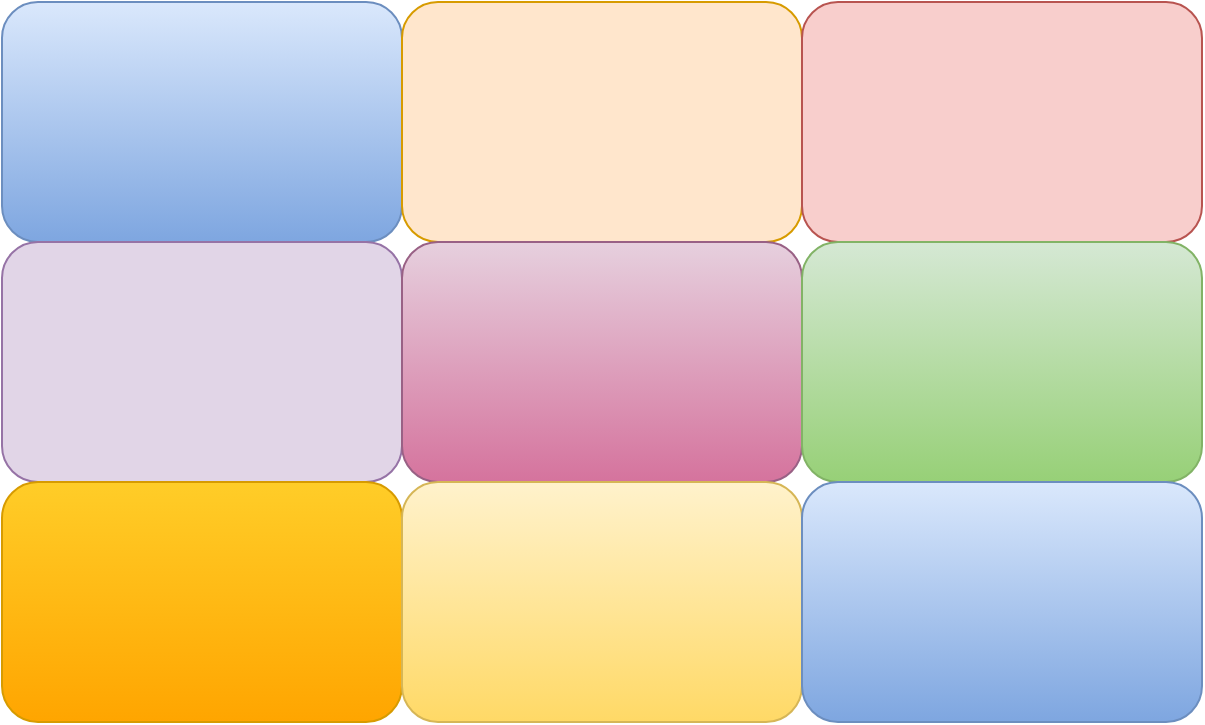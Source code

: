 <mxfile version="28.1.0">
  <diagram name="第 1 页" id="bHeD-zbfW_tD5q5CruoQ">
    <mxGraphModel dx="860" dy="509" grid="1" gridSize="10" guides="1" tooltips="1" connect="1" arrows="1" fold="1" page="1" pageScale="1" pageWidth="827" pageHeight="1169" math="0" shadow="0">
      <root>
        <mxCell id="0" />
        <mxCell id="1" parent="0" />
        <mxCell id="qkf7V3da2QYLknbLEeJb-1" value="" style="rounded=1;whiteSpace=wrap;html=1;fillColor=#dae8fc;strokeColor=#6c8ebf;gradientColor=#7ea6e0;" vertex="1" parent="1">
          <mxGeometry x="120" y="230" width="200" height="120" as="geometry" />
        </mxCell>
        <mxCell id="qkf7V3da2QYLknbLEeJb-2" value="" style="rounded=1;whiteSpace=wrap;html=1;fillColor=#ffe6cc;strokeColor=#d79b00;" vertex="1" parent="1">
          <mxGeometry x="320" y="230" width="200" height="120" as="geometry" />
        </mxCell>
        <mxCell id="qkf7V3da2QYLknbLEeJb-3" value="" style="rounded=1;whiteSpace=wrap;html=1;fillColor=#f8cecc;strokeColor=#b85450;" vertex="1" parent="1">
          <mxGeometry x="520" y="230" width="200" height="120" as="geometry" />
        </mxCell>
        <mxCell id="qkf7V3da2QYLknbLEeJb-4" value="" style="rounded=1;whiteSpace=wrap;html=1;fillColor=#e1d5e7;strokeColor=#9673a6;" vertex="1" parent="1">
          <mxGeometry x="120" y="350" width="200" height="120" as="geometry" />
        </mxCell>
        <mxCell id="qkf7V3da2QYLknbLEeJb-5" value="" style="rounded=1;whiteSpace=wrap;html=1;fillColor=#e6d0de;strokeColor=#996185;gradientColor=#d5739d;" vertex="1" parent="1">
          <mxGeometry x="320" y="350" width="200" height="120" as="geometry" />
        </mxCell>
        <mxCell id="qkf7V3da2QYLknbLEeJb-6" value="" style="rounded=1;whiteSpace=wrap;html=1;fillColor=#d5e8d4;strokeColor=#82b366;gradientColor=#97d077;" vertex="1" parent="1">
          <mxGeometry x="520" y="350" width="200" height="120" as="geometry" />
        </mxCell>
        <mxCell id="qkf7V3da2QYLknbLEeJb-7" value="" style="rounded=1;whiteSpace=wrap;html=1;fillColor=#ffcd28;strokeColor=#d79b00;gradientColor=#ffa500;" vertex="1" parent="1">
          <mxGeometry x="120" y="470" width="200" height="120" as="geometry" />
        </mxCell>
        <mxCell id="qkf7V3da2QYLknbLEeJb-8" value="" style="rounded=1;whiteSpace=wrap;html=1;fillColor=#fff2cc;strokeColor=#d6b656;gradientColor=#ffd966;" vertex="1" parent="1">
          <mxGeometry x="320" y="470" width="200" height="120" as="geometry" />
        </mxCell>
        <mxCell id="qkf7V3da2QYLknbLEeJb-9" value="" style="rounded=1;whiteSpace=wrap;html=1;fillColor=#dae8fc;strokeColor=#6c8ebf;gradientColor=#7ea6e0;" vertex="1" parent="1">
          <mxGeometry x="520" y="470" width="200" height="120" as="geometry" />
        </mxCell>
      </root>
    </mxGraphModel>
  </diagram>
</mxfile>

